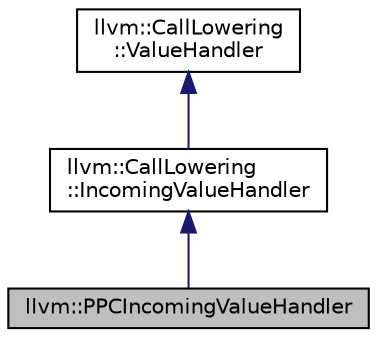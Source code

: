 digraph "llvm::PPCIncomingValueHandler"
{
 // LATEX_PDF_SIZE
  bgcolor="transparent";
  edge [fontname="Helvetica",fontsize="10",labelfontname="Helvetica",labelfontsize="10"];
  node [fontname="Helvetica",fontsize="10",shape=record];
  Node1 [label="llvm::PPCIncomingValueHandler",height=0.2,width=0.4,color="black", fillcolor="grey75", style="filled", fontcolor="black",tooltip=" "];
  Node2 -> Node1 [dir="back",color="midnightblue",fontsize="10",style="solid",fontname="Helvetica"];
  Node2 [label="llvm::CallLowering\l::IncomingValueHandler",height=0.2,width=0.4,color="black",URL="$structllvm_1_1CallLowering_1_1IncomingValueHandler.html",tooltip="Base class for ValueHandlers used for arguments coming into the current function, or for return value..."];
  Node3 -> Node2 [dir="back",color="midnightblue",fontsize="10",style="solid",fontname="Helvetica"];
  Node3 [label="llvm::CallLowering\l::ValueHandler",height=0.2,width=0.4,color="black",URL="$structllvm_1_1CallLowering_1_1ValueHandler.html",tooltip=" "];
}
